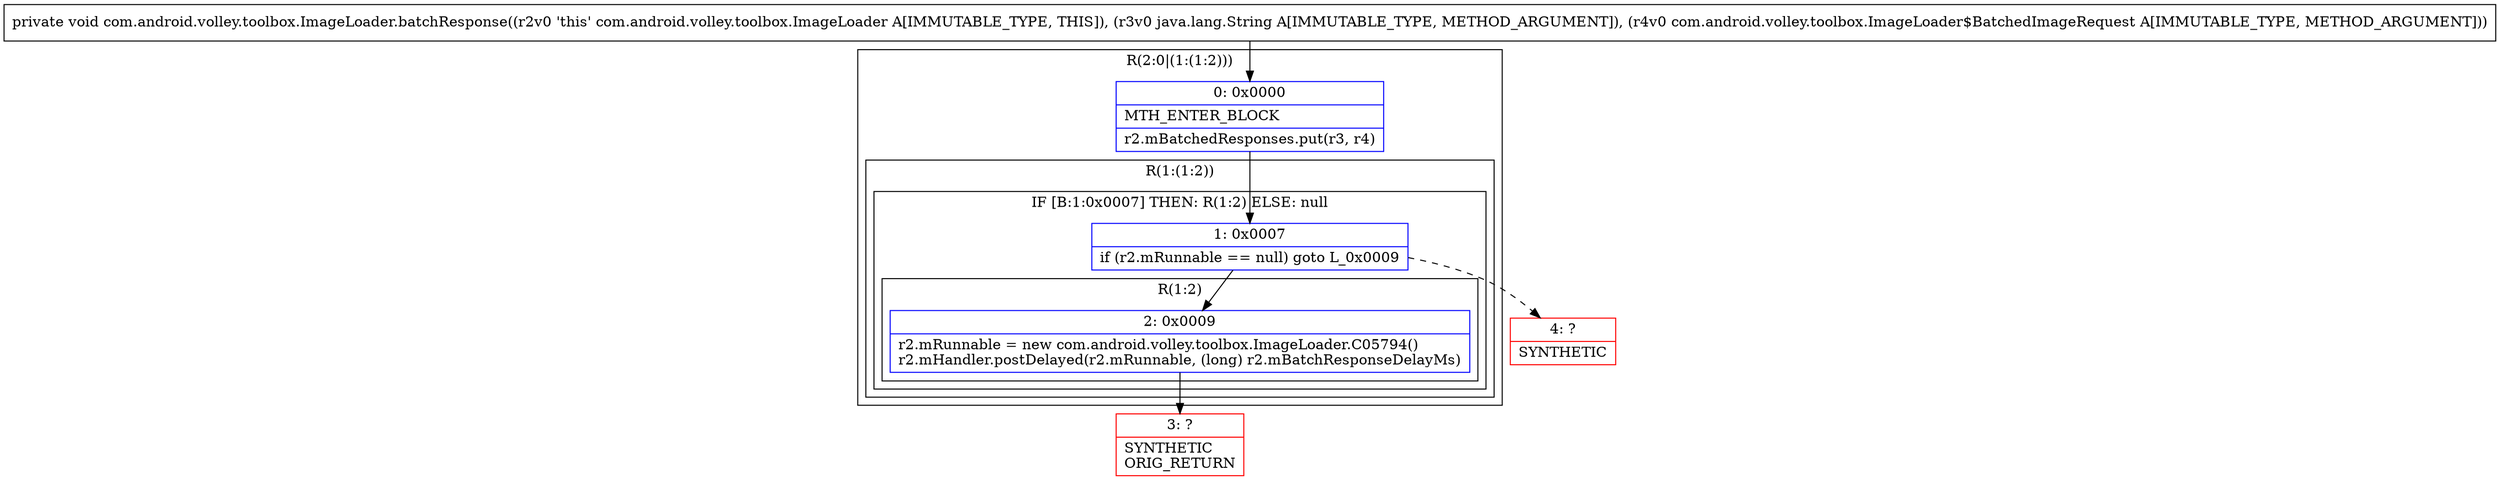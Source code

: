 digraph "CFG forcom.android.volley.toolbox.ImageLoader.batchResponse(Ljava\/lang\/String;Lcom\/android\/volley\/toolbox\/ImageLoader$BatchedImageRequest;)V" {
subgraph cluster_Region_1628979411 {
label = "R(2:0|(1:(1:2)))";
node [shape=record,color=blue];
Node_0 [shape=record,label="{0\:\ 0x0000|MTH_ENTER_BLOCK\l|r2.mBatchedResponses.put(r3, r4)\l}"];
subgraph cluster_Region_1989792722 {
label = "R(1:(1:2))";
node [shape=record,color=blue];
subgraph cluster_IfRegion_1513260960 {
label = "IF [B:1:0x0007] THEN: R(1:2) ELSE: null";
node [shape=record,color=blue];
Node_1 [shape=record,label="{1\:\ 0x0007|if (r2.mRunnable == null) goto L_0x0009\l}"];
subgraph cluster_Region_1100366441 {
label = "R(1:2)";
node [shape=record,color=blue];
Node_2 [shape=record,label="{2\:\ 0x0009|r2.mRunnable = new com.android.volley.toolbox.ImageLoader.C05794()\lr2.mHandler.postDelayed(r2.mRunnable, (long) r2.mBatchResponseDelayMs)\l}"];
}
}
}
}
Node_3 [shape=record,color=red,label="{3\:\ ?|SYNTHETIC\lORIG_RETURN\l}"];
Node_4 [shape=record,color=red,label="{4\:\ ?|SYNTHETIC\l}"];
MethodNode[shape=record,label="{private void com.android.volley.toolbox.ImageLoader.batchResponse((r2v0 'this' com.android.volley.toolbox.ImageLoader A[IMMUTABLE_TYPE, THIS]), (r3v0 java.lang.String A[IMMUTABLE_TYPE, METHOD_ARGUMENT]), (r4v0 com.android.volley.toolbox.ImageLoader$BatchedImageRequest A[IMMUTABLE_TYPE, METHOD_ARGUMENT])) }"];
MethodNode -> Node_0;
Node_0 -> Node_1;
Node_1 -> Node_2;
Node_1 -> Node_4[style=dashed];
Node_2 -> Node_3;
}

